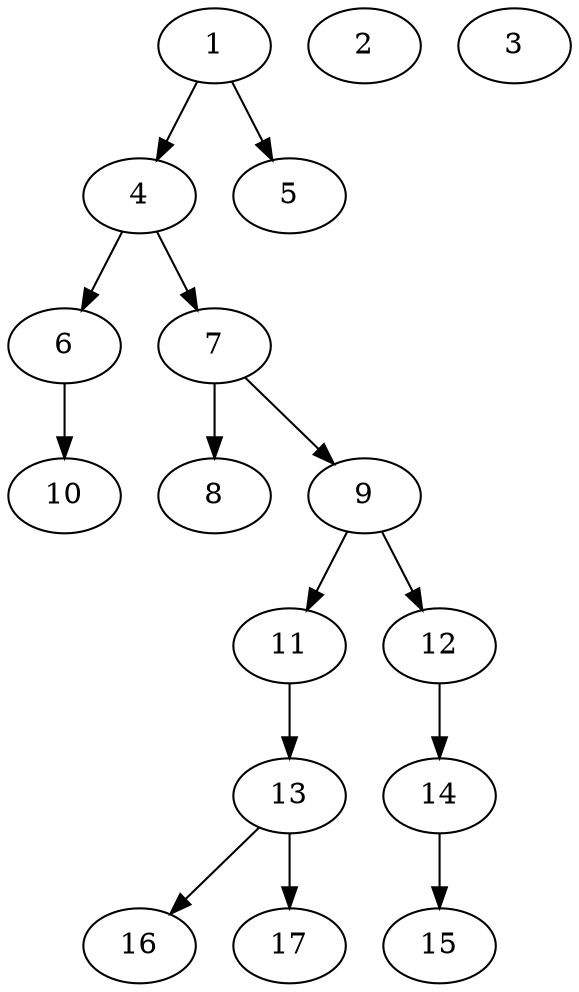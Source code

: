 // DAG (tier=1-easy, mode=compute, n=17, ccr=0.288, fat=0.447, density=0.271, regular=0.638, jump=0.062, mindata=262144, maxdata=2097152)
// DAG automatically generated by daggen at Sun Aug 24 16:33:32 2025
// /home/ermia/Project/Environments/daggen/bin/daggen --dot --ccr 0.288 --fat 0.447 --regular 0.638 --density 0.271 --jump 0.062 --mindata 262144 --maxdata 2097152 -n 17 
digraph G {
  1 [size="273313696669214", alpha="0.13", expect_size="136656848334607"]
  1 -> 4 [size ="20023817011200"]
  1 -> 5 [size ="20023817011200"]
  2 [size="74570083510054", alpha="0.16", expect_size="37285041755027"]
  3 [size="20063997964906084", alpha="0.17", expect_size="10031998982453042"]
  4 [size="6096553931750506496", alpha="0.11", expect_size="3048276965875253248"]
  4 -> 6 [size ="26698053582848"]
  4 -> 7 [size ="26698053582848"]
  5 [size="592026882015232000", alpha="0.09", expect_size="296013441007616000"]
  6 [size="105343813996650", alpha="0.00", expect_size="52671906998325"]
  6 -> 10 [size ="2735030140928"]
  7 [size="10919990959907416", alpha="0.03", expect_size="5459995479953708"]
  7 -> 8 [size ="10168679006208"]
  7 -> 9 [size ="10168679006208"]
  8 [size="39274442327640240", alpha="0.11", expect_size="19637221163820120"]
  9 [size="3126687606817947648", alpha="0.16", expect_size="1563343803408973824"]
  9 -> 11 [size ="17105915215872"]
  9 -> 12 [size ="17105915215872"]
  10 [size="383952596737005", alpha="0.19", expect_size="191976298368502"]
  11 [size="594195476501233664", alpha="0.03", expect_size="297097738250616832"]
  11 -> 13 [size ="5654265724928"]
  12 [size="578618953087669", alpha="0.01", expect_size="289309476543834"]
  12 -> 14 [size ="19739703246848"]
  13 [size="553450467785580", alpha="0.06", expect_size="276725233892790"]
  13 -> 16 [size ="1744293593088"]
  13 -> 17 [size ="1744293593088"]
  14 [size="428722302885834", alpha="0.00", expect_size="214361151442917"]
  14 -> 15 [size ="13023448137728"]
  15 [size="675014838012708", alpha="0.12", expect_size="337507419006354"]
  16 [size="7767285687224631296", alpha="0.12", expect_size="3883642843612315648"]
  17 [size="5215932423462808", alpha="0.17", expect_size="2607966211731404"]
}